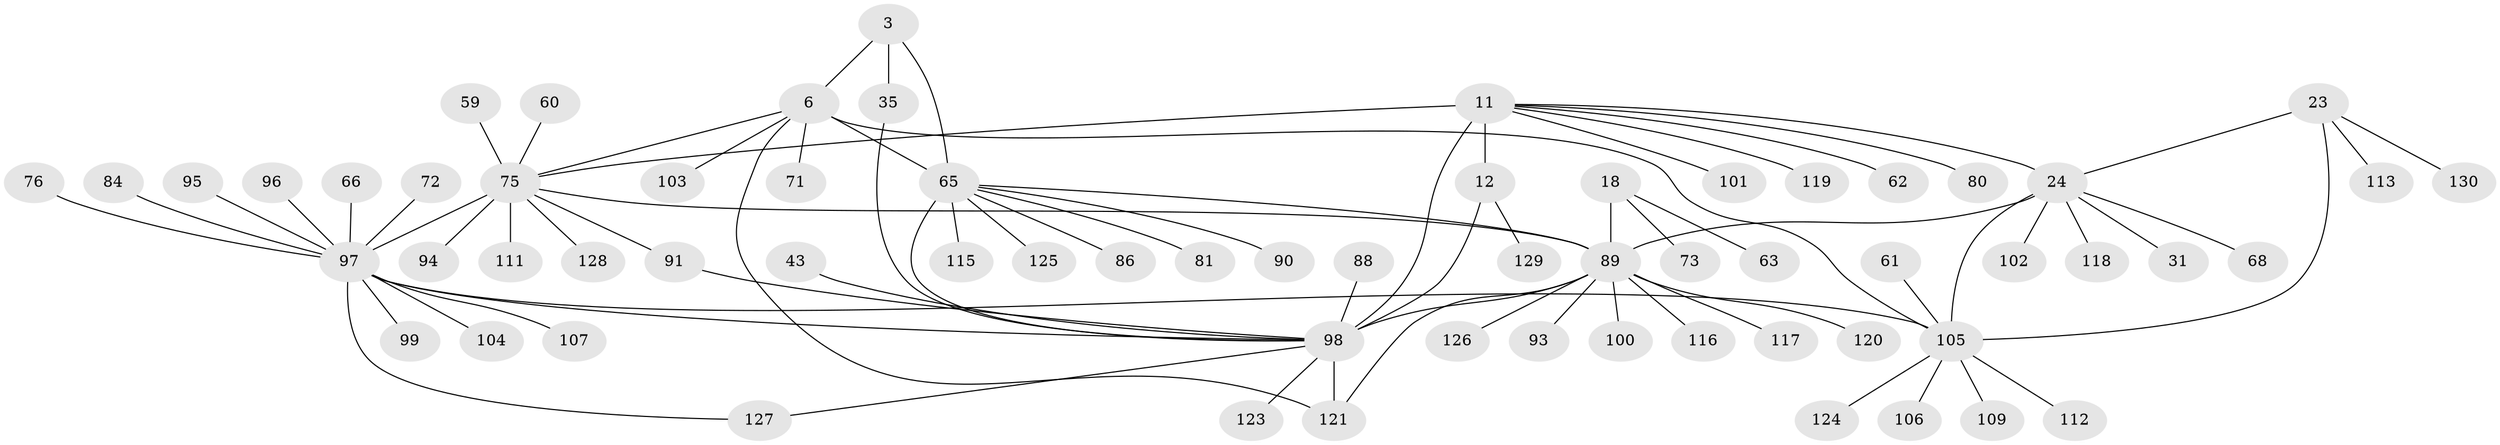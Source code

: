 // original degree distribution, {6: 0.03076923076923077, 9: 0.023076923076923078, 5: 0.023076923076923078, 8: 0.038461538461538464, 10: 0.06153846153846154, 13: 0.015384615384615385, 7: 0.023076923076923078, 11: 0.007692307692307693, 14: 0.007692307692307693, 1: 0.5769230769230769, 2: 0.12307692307692308, 3: 0.05384615384615385, 4: 0.015384615384615385}
// Generated by graph-tools (version 1.1) at 2025/54/03/09/25 04:54:25]
// undirected, 65 vertices, 79 edges
graph export_dot {
graph [start="1"]
  node [color=gray90,style=filled];
  3 [super="+1"];
  6 [super="+4"];
  11 [super="+9"];
  12 [super="+7"];
  18 [super="+13"];
  23 [super="+19"];
  24 [super="+21"];
  31;
  35;
  43;
  59;
  60;
  61;
  62 [super="+36"];
  63;
  65 [super="+5+53"];
  66;
  68 [super="+47"];
  71;
  72;
  73;
  75 [super="+67"];
  76;
  80;
  81;
  84;
  86;
  88;
  89 [super="+69+77"];
  90;
  91;
  93;
  94 [super="+32"];
  95;
  96;
  97 [super="+30+37+39+27+54+57"];
  98 [super="+33"];
  99;
  100 [super="+40"];
  101;
  102;
  103;
  104 [super="+92"];
  105 [super="+22+45+51"];
  106 [super="+56"];
  107;
  109;
  111;
  112;
  113;
  115;
  116;
  117;
  118;
  119;
  120;
  121 [super="+114+87"];
  123 [super="+79"];
  124 [super="+74"];
  125;
  126 [super="+50+110+122"];
  127 [super="+108"];
  128;
  129;
  130 [super="+82+83"];
  3 -- 6 [weight=4];
  3 -- 35;
  3 -- 65 [weight=4];
  6 -- 71;
  6 -- 103;
  6 -- 121;
  6 -- 75 [weight=2];
  6 -- 105;
  6 -- 65 [weight=4];
  11 -- 12 [weight=4];
  11 -- 24;
  11 -- 80;
  11 -- 101;
  11 -- 119;
  11 -- 75 [weight=2];
  11 -- 62;
  11 -- 98 [weight=4];
  12 -- 129;
  12 -- 98 [weight=4];
  18 -- 73;
  18 -- 63;
  18 -- 89 [weight=8];
  23 -- 24 [weight=4];
  23 -- 113;
  23 -- 130;
  23 -- 105 [weight=4];
  24 -- 102;
  24 -- 118;
  24 -- 31;
  24 -- 68;
  24 -- 105 [weight=4];
  24 -- 89 [weight=2];
  35 -- 98;
  43 -- 98;
  59 -- 75;
  60 -- 75;
  61 -- 105;
  65 -- 81;
  65 -- 115;
  65 -- 86;
  65 -- 90;
  65 -- 125;
  65 -- 89;
  65 -- 98;
  66 -- 97;
  72 -- 97;
  75 -- 128;
  75 -- 91;
  75 -- 111;
  75 -- 94;
  75 -- 97 [weight=8];
  75 -- 89;
  76 -- 97;
  84 -- 97;
  88 -- 98;
  89 -- 100;
  89 -- 116;
  89 -- 117;
  89 -- 121;
  89 -- 120;
  89 -- 93;
  89 -- 126;
  89 -- 98;
  91 -- 98;
  95 -- 97;
  96 -- 97;
  97 -- 99;
  97 -- 104;
  97 -- 107;
  97 -- 127 [weight=2];
  97 -- 98;
  97 -- 105;
  98 -- 121 [weight=2];
  98 -- 123;
  98 -- 127 [weight=2];
  105 -- 106;
  105 -- 109;
  105 -- 112;
  105 -- 124;
}
